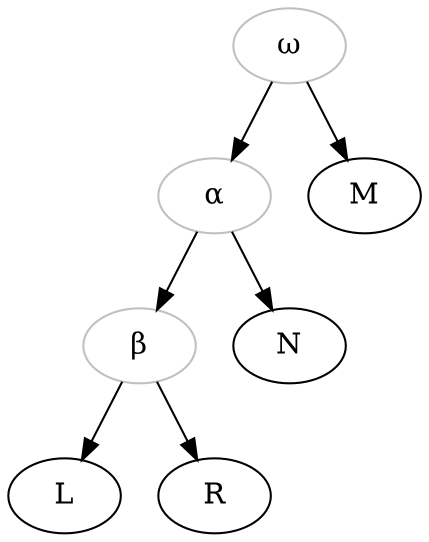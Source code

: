 digraph {
alpha[label="α", color="grey"];
beta[label="β", color="grey"];
omega[label="ω", color="grey"];
omega->M;
omega->alpha;
alpha->N;
alpha->beta;
beta->L;
beta->R;
}
